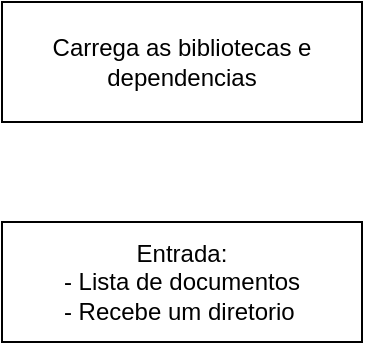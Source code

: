 <mxfile version="21.1.2" type="device" pages="2">
  <diagram id="C5RBs43oDa-KdzZeNtuy" name="Page-1">
    <mxGraphModel dx="1036" dy="614" grid="1" gridSize="10" guides="1" tooltips="1" connect="1" arrows="1" fold="1" page="1" pageScale="1" pageWidth="827" pageHeight="1169" math="0" shadow="0">
      <root>
        <mxCell id="WIyWlLk6GJQsqaUBKTNV-0" />
        <mxCell id="WIyWlLk6GJQsqaUBKTNV-1" parent="WIyWlLk6GJQsqaUBKTNV-0" />
        <mxCell id="HwNmOuMO5YsHIcAg15op-0" value="Entrada:&lt;br&gt;&lt;div style=&quot;text-align: left;&quot;&gt;&lt;span style=&quot;background-color: initial;&quot;&gt;- Lista de documentos&lt;/span&gt;&lt;/div&gt;&lt;div style=&quot;text-align: left;&quot;&gt;&lt;span style=&quot;background-color: initial;&quot;&gt;- Recebe um diretorio&lt;/span&gt;&lt;/div&gt;" style="rounded=0;whiteSpace=wrap;html=1;" parent="WIyWlLk6GJQsqaUBKTNV-1" vertex="1">
          <mxGeometry x="190" y="150" width="180" height="60" as="geometry" />
        </mxCell>
        <mxCell id="HwNmOuMO5YsHIcAg15op-1" value="Carrega as bibliotecas e dependencias" style="rounded=0;whiteSpace=wrap;html=1;" parent="WIyWlLk6GJQsqaUBKTNV-1" vertex="1">
          <mxGeometry x="190" y="40" width="180" height="60" as="geometry" />
        </mxCell>
      </root>
    </mxGraphModel>
  </diagram>
  <diagram id="jv9fjiyloSt1m6qKhNs6" name="Página-2">
    <mxGraphModel dx="1366" dy="804" grid="0" gridSize="10" guides="1" tooltips="1" connect="1" arrows="1" fold="1" page="1" pageScale="1" pageWidth="827" pageHeight="1169" math="0" shadow="0">
      <root>
        <mxCell id="0" />
        <mxCell id="1" parent="0" />
        <mxCell id="ZCzI_yh4BXFCKGwBEh-x-1" value="Portal de dados abertos&amp;nbsp;&lt;br&gt;CVM" style="verticalAlign=top;align=left;spacingTop=8;spacingLeft=2;spacingRight=12;shape=cube;size=10;direction=south;fontStyle=4;html=1;whiteSpace=wrap;" vertex="1" parent="1">
          <mxGeometry x="67" y="123" width="310" height="190" as="geometry" />
        </mxCell>
        <mxCell id="ZCzI_yh4BXFCKGwBEh-x-2" value="&amp;nbsp;/conjunto de dados&lt;br&gt;&amp;nbsp; &amp;nbsp;/Companhias&lt;br&gt;&amp;nbsp; &amp;nbsp; &amp;nbsp; /Documentos periodicos(IPE)&lt;br&gt;&lt;span style=&quot;white-space: pre;&quot;&gt;	&lt;/span&gt;&amp;nbsp;/Ata&lt;br&gt;&lt;span style=&quot;white-space: pre;&quot;&gt;	&lt;/span&gt;&amp;nbsp;/Relatorios dados economico financeiro&lt;br&gt;&amp;nbsp; &amp;nbsp; &amp;nbsp; /Formulario de referencia(FRE)" style="html=1;whiteSpace=wrap;align=left;" vertex="1" parent="1">
          <mxGeometry x="97" y="183" width="250" height="110" as="geometry" />
        </mxCell>
        <mxCell id="ZCzI_yh4BXFCKGwBEh-x-3" value="Notebook" style="verticalAlign=top;align=left;spacingTop=8;spacingLeft=2;spacingRight=12;shape=cube;size=10;direction=south;fontStyle=4;html=1;whiteSpace=wrap;" vertex="1" parent="1">
          <mxGeometry x="37" y="433" width="460" height="290" as="geometry" />
        </mxCell>
        <mxCell id="ZCzI_yh4BXFCKGwBEh-x-11" style="edgeStyle=orthogonalEdgeStyle;rounded=0;orthogonalLoop=1;jettySize=auto;html=1;" edge="1" parent="1" source="ZCzI_yh4BXFCKGwBEh-x-10" target="ZCzI_yh4BXFCKGwBEh-x-2">
          <mxGeometry relative="1" as="geometry" />
        </mxCell>
        <mxCell id="ZCzI_yh4BXFCKGwBEh-x-15" style="edgeStyle=orthogonalEdgeStyle;rounded=0;orthogonalLoop=1;jettySize=auto;html=1;" edge="1" parent="1" source="ZCzI_yh4BXFCKGwBEh-x-10" target="ZCzI_yh4BXFCKGwBEh-x-12">
          <mxGeometry relative="1" as="geometry" />
        </mxCell>
        <mxCell id="ZCzI_yh4BXFCKGwBEh-x-10" value="download_doc&lt;br&gt;.py" style="shape=module;align=center;spacingLeft=20;align=center;verticalAlign=top;whiteSpace=wrap;html=1;fillColor=#FFFFCC;" vertex="1" parent="1">
          <mxGeometry x="162" y="503" width="120" height="50" as="geometry" />
        </mxCell>
        <mxCell id="ZCzI_yh4BXFCKGwBEh-x-16" style="edgeStyle=orthogonalEdgeStyle;rounded=0;orthogonalLoop=1;jettySize=auto;html=1;entryX=1;entryY=0.5;entryDx=0;entryDy=0;" edge="1" parent="1" source="ZCzI_yh4BXFCKGwBEh-x-12" target="ZCzI_yh4BXFCKGwBEh-x-10">
          <mxGeometry relative="1" as="geometry" />
        </mxCell>
        <mxCell id="ZCzI_yh4BXFCKGwBEh-x-12" value="Lista de documentos&lt;br&gt;.csv" style="html=1;whiteSpace=wrap;fillColor=#CCFFFF;" vertex="1" parent="1">
          <mxGeometry x="357" y="508" width="120" height="40" as="geometry" />
        </mxCell>
        <mxCell id="ZCzI_yh4BXFCKGwBEh-x-18" value="filesystem&lt;br&gt;/empresa/ano/" style="verticalAlign=top;align=left;spacingTop=8;spacingLeft=2;spacingRight=12;shape=cube;size=10;direction=south;fontStyle=4;html=1;whiteSpace=wrap;" vertex="1" parent="1">
          <mxGeometry x="296" y="583" width="190" height="140" as="geometry" />
        </mxCell>
        <mxCell id="ZCzI_yh4BXFCKGwBEh-x-17" value="documento&lt;br&gt;.pdf" style="html=1;whiteSpace=wrap;fillColor=#CCFFFF;" vertex="1" parent="1">
          <mxGeometry x="341" y="643" width="120" height="40" as="geometry" />
        </mxCell>
        <mxCell id="ZCzI_yh4BXFCKGwBEh-x-19" style="edgeStyle=orthogonalEdgeStyle;rounded=0;orthogonalLoop=1;jettySize=auto;html=1;entryX=0;entryY=0.5;entryDx=0;entryDy=0;" edge="1" parent="1" source="ZCzI_yh4BXFCKGwBEh-x-10" target="ZCzI_yh4BXFCKGwBEh-x-17">
          <mxGeometry relative="1" as="geometry">
            <Array as="points">
              <mxPoint x="237" y="663" />
            </Array>
          </mxGeometry>
        </mxCell>
        <mxCell id="ZCzI_yh4BXFCKGwBEh-x-20" value="1" style="ellipse;whiteSpace=wrap;html=1;aspect=fixed;" vertex="1" parent="1">
          <mxGeometry x="237" y="360" width="24" height="24" as="geometry" />
        </mxCell>
        <mxCell id="ZCzI_yh4BXFCKGwBEh-x-21" value="2" style="ellipse;whiteSpace=wrap;html=1;aspect=fixed;" vertex="1" parent="1">
          <mxGeometry x="308" y="490" width="24" height="24" as="geometry" />
        </mxCell>
        <mxCell id="ZCzI_yh4BXFCKGwBEh-x-22" value="3" style="ellipse;whiteSpace=wrap;html=1;aspect=fixed;" vertex="1" parent="1">
          <mxGeometry x="255" y="627" width="24" height="24" as="geometry" />
        </mxCell>
        <mxCell id="ZCzI_yh4BXFCKGwBEh-x-26" value="&lt;font style=&quot;font-size: 16px;&quot;&gt;Conecta ao portal de dados cvm&lt;br&gt;&lt;/font&gt;" style="text;html=1;align=left;verticalAlign=middle;resizable=0;points=[];autosize=1;strokeColor=none;fillColor=none;" vertex="1" parent="1">
          <mxGeometry x="494" y="175" width="248" height="31" as="geometry" />
        </mxCell>
        <mxCell id="ZCzI_yh4BXFCKGwBEh-x-27" value="&lt;span style=&quot;font-size: 16px;&quot;&gt;Baixa .csv contendo a&lt;br&gt;relação de links e documentos&lt;/span&gt;" style="text;html=1;align=left;verticalAlign=middle;resizable=0;points=[];autosize=1;strokeColor=none;fillColor=none;" vertex="1" parent="1">
          <mxGeometry x="494" y="226" width="234" height="50" as="geometry" />
        </mxCell>
        <mxCell id="ZCzI_yh4BXFCKGwBEh-x-29" value="&lt;font style=&quot;font-size: 16px;&quot;&gt;Baixa o arquivo a &lt;br&gt;partir do seu respectivo link&lt;br&gt;&lt;/font&gt;" style="text;html=1;align=left;verticalAlign=middle;resizable=0;points=[];autosize=1;strokeColor=none;fillColor=none;" vertex="1" parent="1">
          <mxGeometry x="494" y="290" width="213" height="50" as="geometry" />
        </mxCell>
        <mxCell id="ZCzI_yh4BXFCKGwBEh-x-30" value="1" style="ellipse;whiteSpace=wrap;html=1;aspect=fixed;" vertex="1" parent="1">
          <mxGeometry x="453" y="182" width="24" height="24" as="geometry" />
        </mxCell>
        <mxCell id="ZCzI_yh4BXFCKGwBEh-x-31" value="2" style="ellipse;whiteSpace=wrap;html=1;aspect=fixed;" vertex="1" parent="1">
          <mxGeometry x="453" y="239" width="24" height="24" as="geometry" />
        </mxCell>
        <mxCell id="ZCzI_yh4BXFCKGwBEh-x-32" value="3" style="ellipse;whiteSpace=wrap;html=1;aspect=fixed;" vertex="1" parent="1">
          <mxGeometry x="453" y="303" width="24" height="24" as="geometry" />
        </mxCell>
      </root>
    </mxGraphModel>
  </diagram>
</mxfile>
